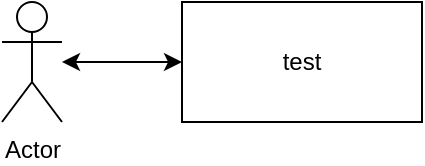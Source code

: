 <mxfile version="15.7.4" type="github">
  <diagram id="WzrLIcee8Uv0exUfzh-z" name="第 1 页">
    <mxGraphModel dx="1038" dy="608" grid="1" gridSize="10" guides="1" tooltips="1" connect="1" arrows="1" fold="1" page="1" pageScale="1" pageWidth="827" pageHeight="1169" math="0" shadow="0">
      <root>
        <mxCell id="0" />
        <mxCell id="1" parent="0" />
        <mxCell id="7jyafEDotNZrAOE31EnY-1" value="test" style="rounded=0;whiteSpace=wrap;html=1;" vertex="1" parent="1">
          <mxGeometry x="230" y="200" width="120" height="60" as="geometry" />
        </mxCell>
        <mxCell id="7jyafEDotNZrAOE31EnY-2" value="" style="endArrow=classic;startArrow=classic;html=1;rounded=0;exitX=0;exitY=0.5;exitDx=0;exitDy=0;" edge="1" parent="1" source="7jyafEDotNZrAOE31EnY-1" target="7jyafEDotNZrAOE31EnY-3">
          <mxGeometry width="50" height="50" relative="1" as="geometry">
            <mxPoint x="390" y="340" as="sourcePoint" />
            <mxPoint x="440" y="290" as="targetPoint" />
          </mxGeometry>
        </mxCell>
        <mxCell id="7jyafEDotNZrAOE31EnY-3" value="Actor" style="shape=umlActor;verticalLabelPosition=bottom;verticalAlign=top;html=1;outlineConnect=0;" vertex="1" parent="1">
          <mxGeometry x="140" y="200" width="30" height="60" as="geometry" />
        </mxCell>
      </root>
    </mxGraphModel>
  </diagram>
</mxfile>
